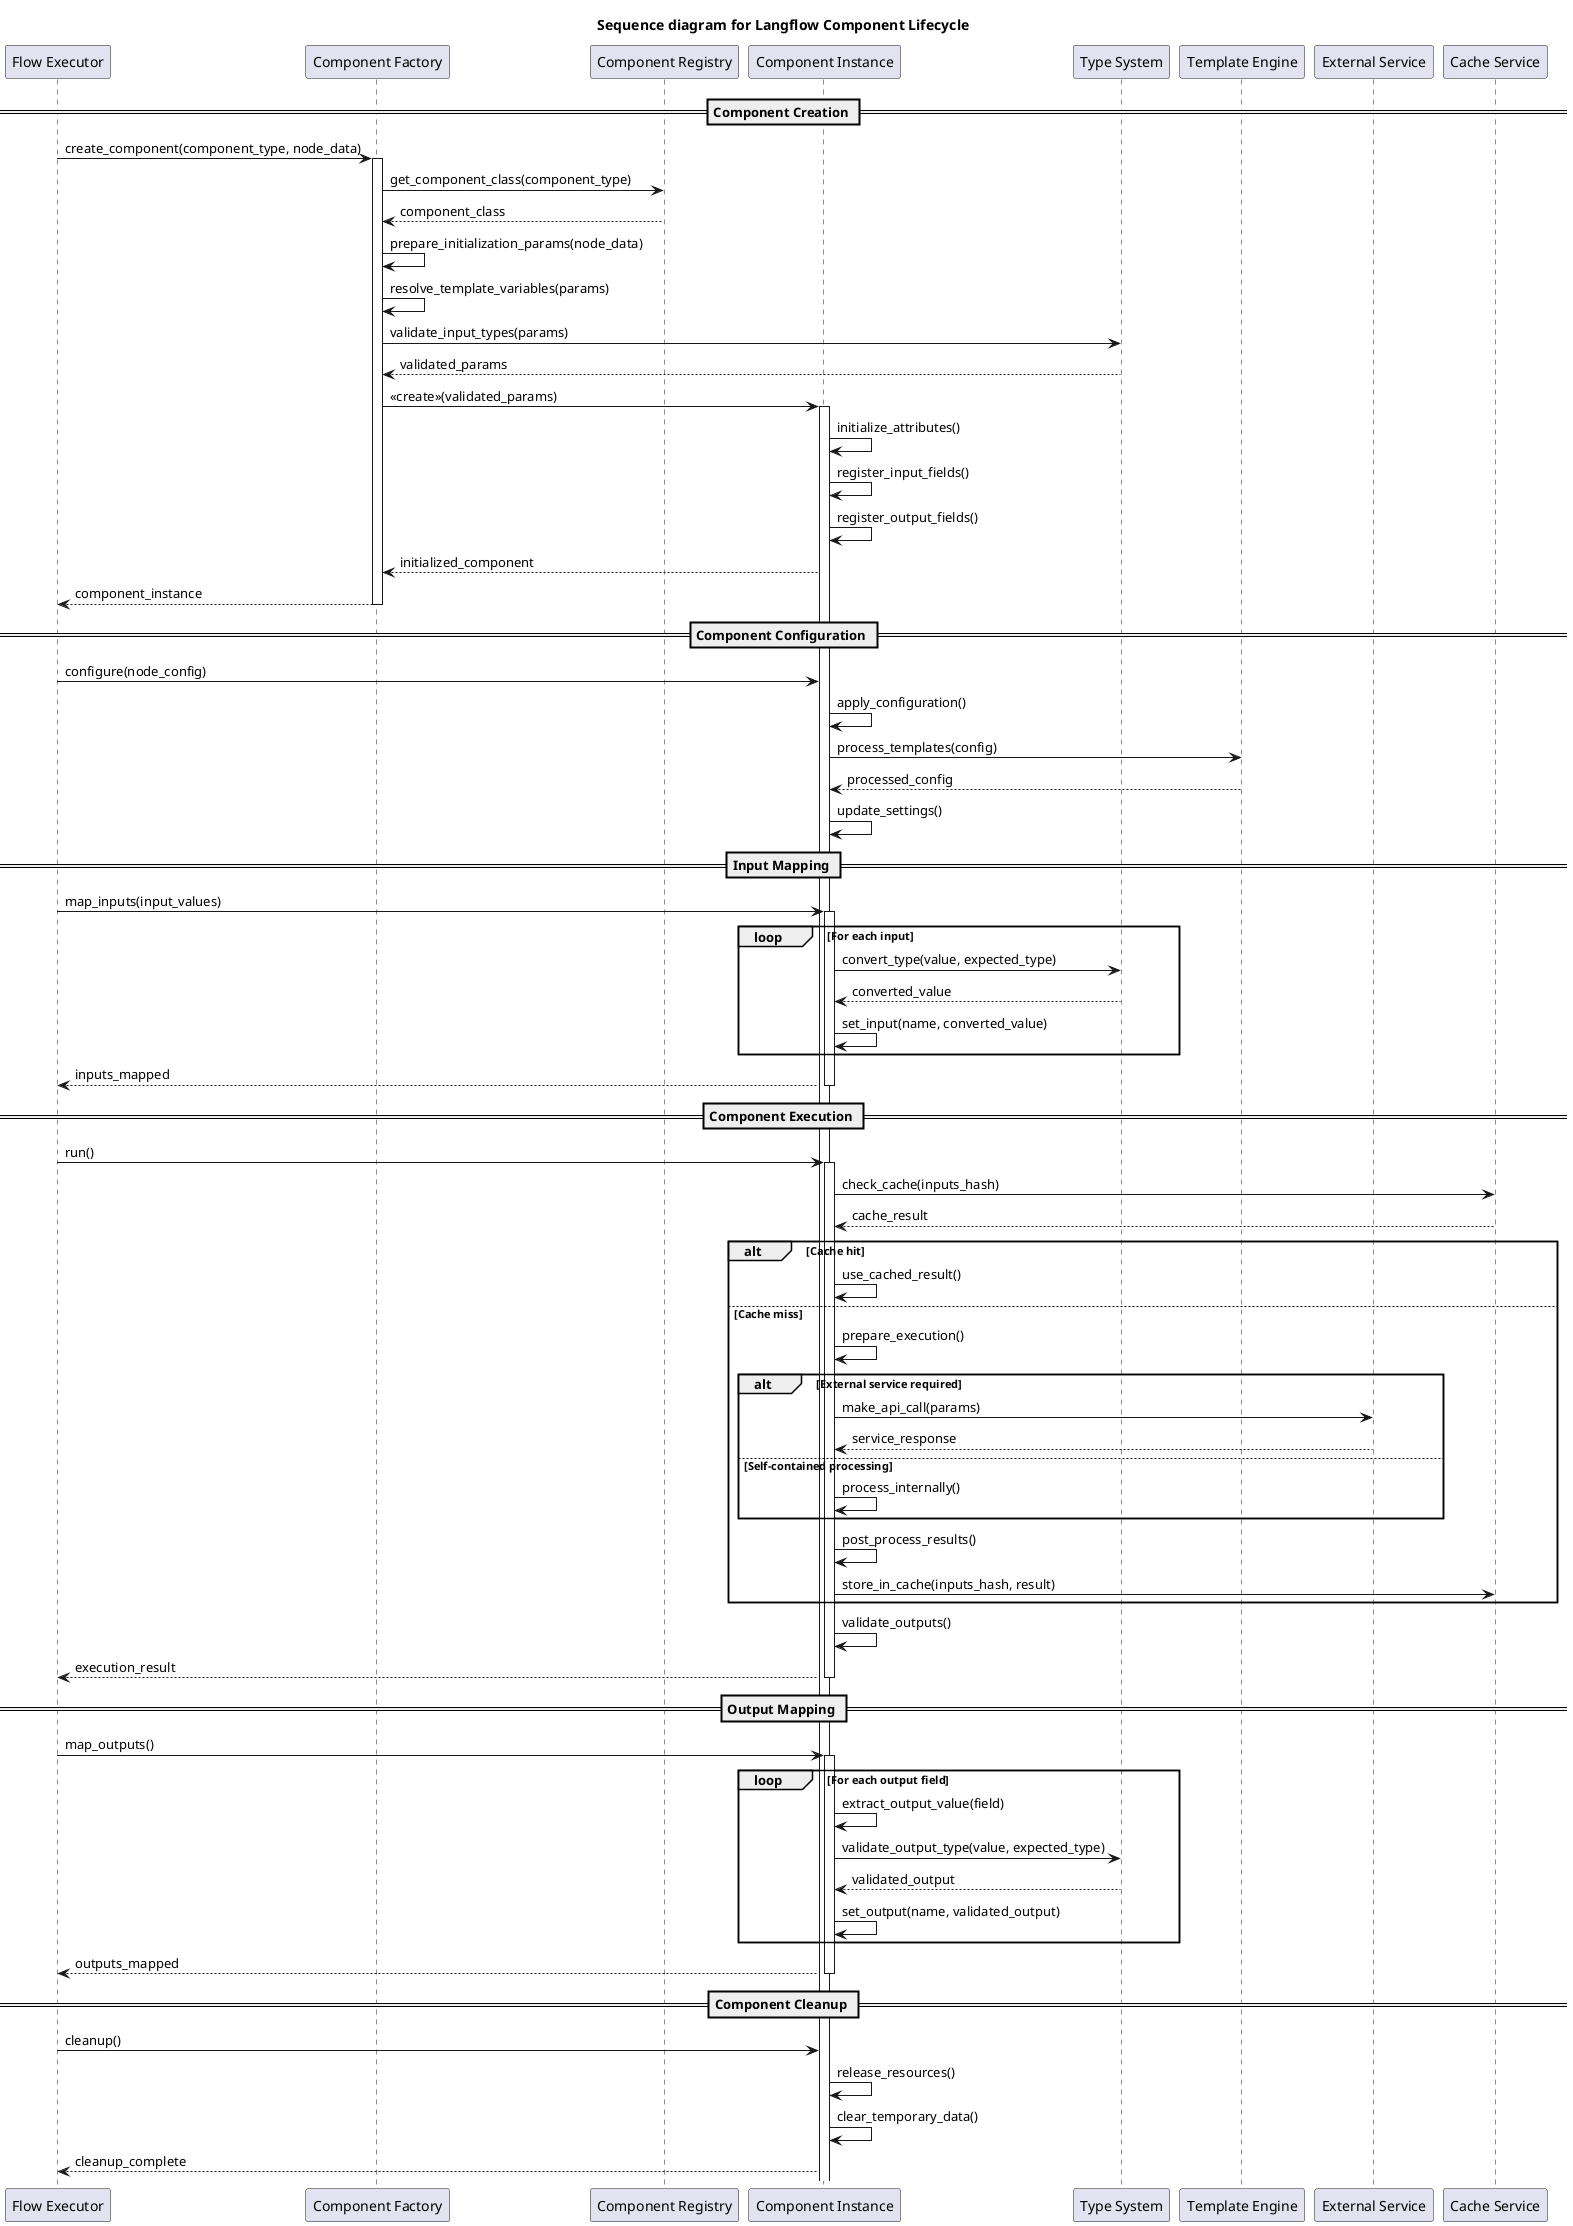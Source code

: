 @startuml Component_Lifecycle_Sequence
title Sequence diagram for Langflow Component Lifecycle

participant "Flow Executor" as Executor
participant "Component Factory" as Factory
participant "Component Registry" as Registry
participant "Component Instance" as Component
participant "Type System" as TypeSystem
participant "Template Engine" as Template
participant "External Service" as External
participant "Cache Service" as Cache

== Component Creation ==
Executor -> Factory: create_component(component_type, node_data)
activate Factory

Factory -> Registry: get_component_class(component_type)
Registry --> Factory: component_class

Factory -> Factory: prepare_initialization_params(node_data)
Factory -> Factory: resolve_template_variables(params)
Factory -> TypeSystem: validate_input_types(params)
TypeSystem --> Factory: validated_params

Factory -> Component: <<create>>(validated_params)
activate Component

Component -> Component: initialize_attributes()
Component -> Component: register_input_fields()
Component -> Component: register_output_fields()

Component --> Factory: initialized_component
Factory --> Executor: component_instance
deactivate Factory

== Component Configuration ==
Executor -> Component: configure(node_config)
Component -> Component: apply_configuration()
Component -> Template: process_templates(config)
Template --> Component: processed_config
Component -> Component: update_settings()

== Input Mapping ==
Executor -> Component: map_inputs(input_values)
activate Component

loop For each input
    Component -> TypeSystem: convert_type(value, expected_type)
    TypeSystem --> Component: converted_value
    Component -> Component: set_input(name, converted_value)
end

Component --> Executor: inputs_mapped
deactivate Component

== Component Execution ==
Executor -> Component: run()
activate Component

Component -> Cache: check_cache(inputs_hash)
Cache --> Component: cache_result

alt Cache hit
    Component -> Component: use_cached_result()
else Cache miss
    Component -> Component: prepare_execution()
    
    alt External service required
        Component -> External: make_api_call(params)
        External --> Component: service_response
    else Self-contained processing
        Component -> Component: process_internally()
    end
    
    Component -> Component: post_process_results()
    Component -> Cache: store_in_cache(inputs_hash, result)
end

Component -> Component: validate_outputs()
Component --> Executor: execution_result
deactivate Component

== Output Mapping ==
Executor -> Component: map_outputs()
activate Component

loop For each output field
    Component -> Component: extract_output_value(field)
    Component -> TypeSystem: validate_output_type(value, expected_type)
    TypeSystem --> Component: validated_output
    Component -> Component: set_output(name, validated_output)
end

Component --> Executor: outputs_mapped
deactivate Component

== Component Cleanup ==
Executor -> Component: cleanup()
Component -> Component: release_resources()
Component -> Component: clear_temporary_data()
Component --> Executor: cleanup_complete

@enduml